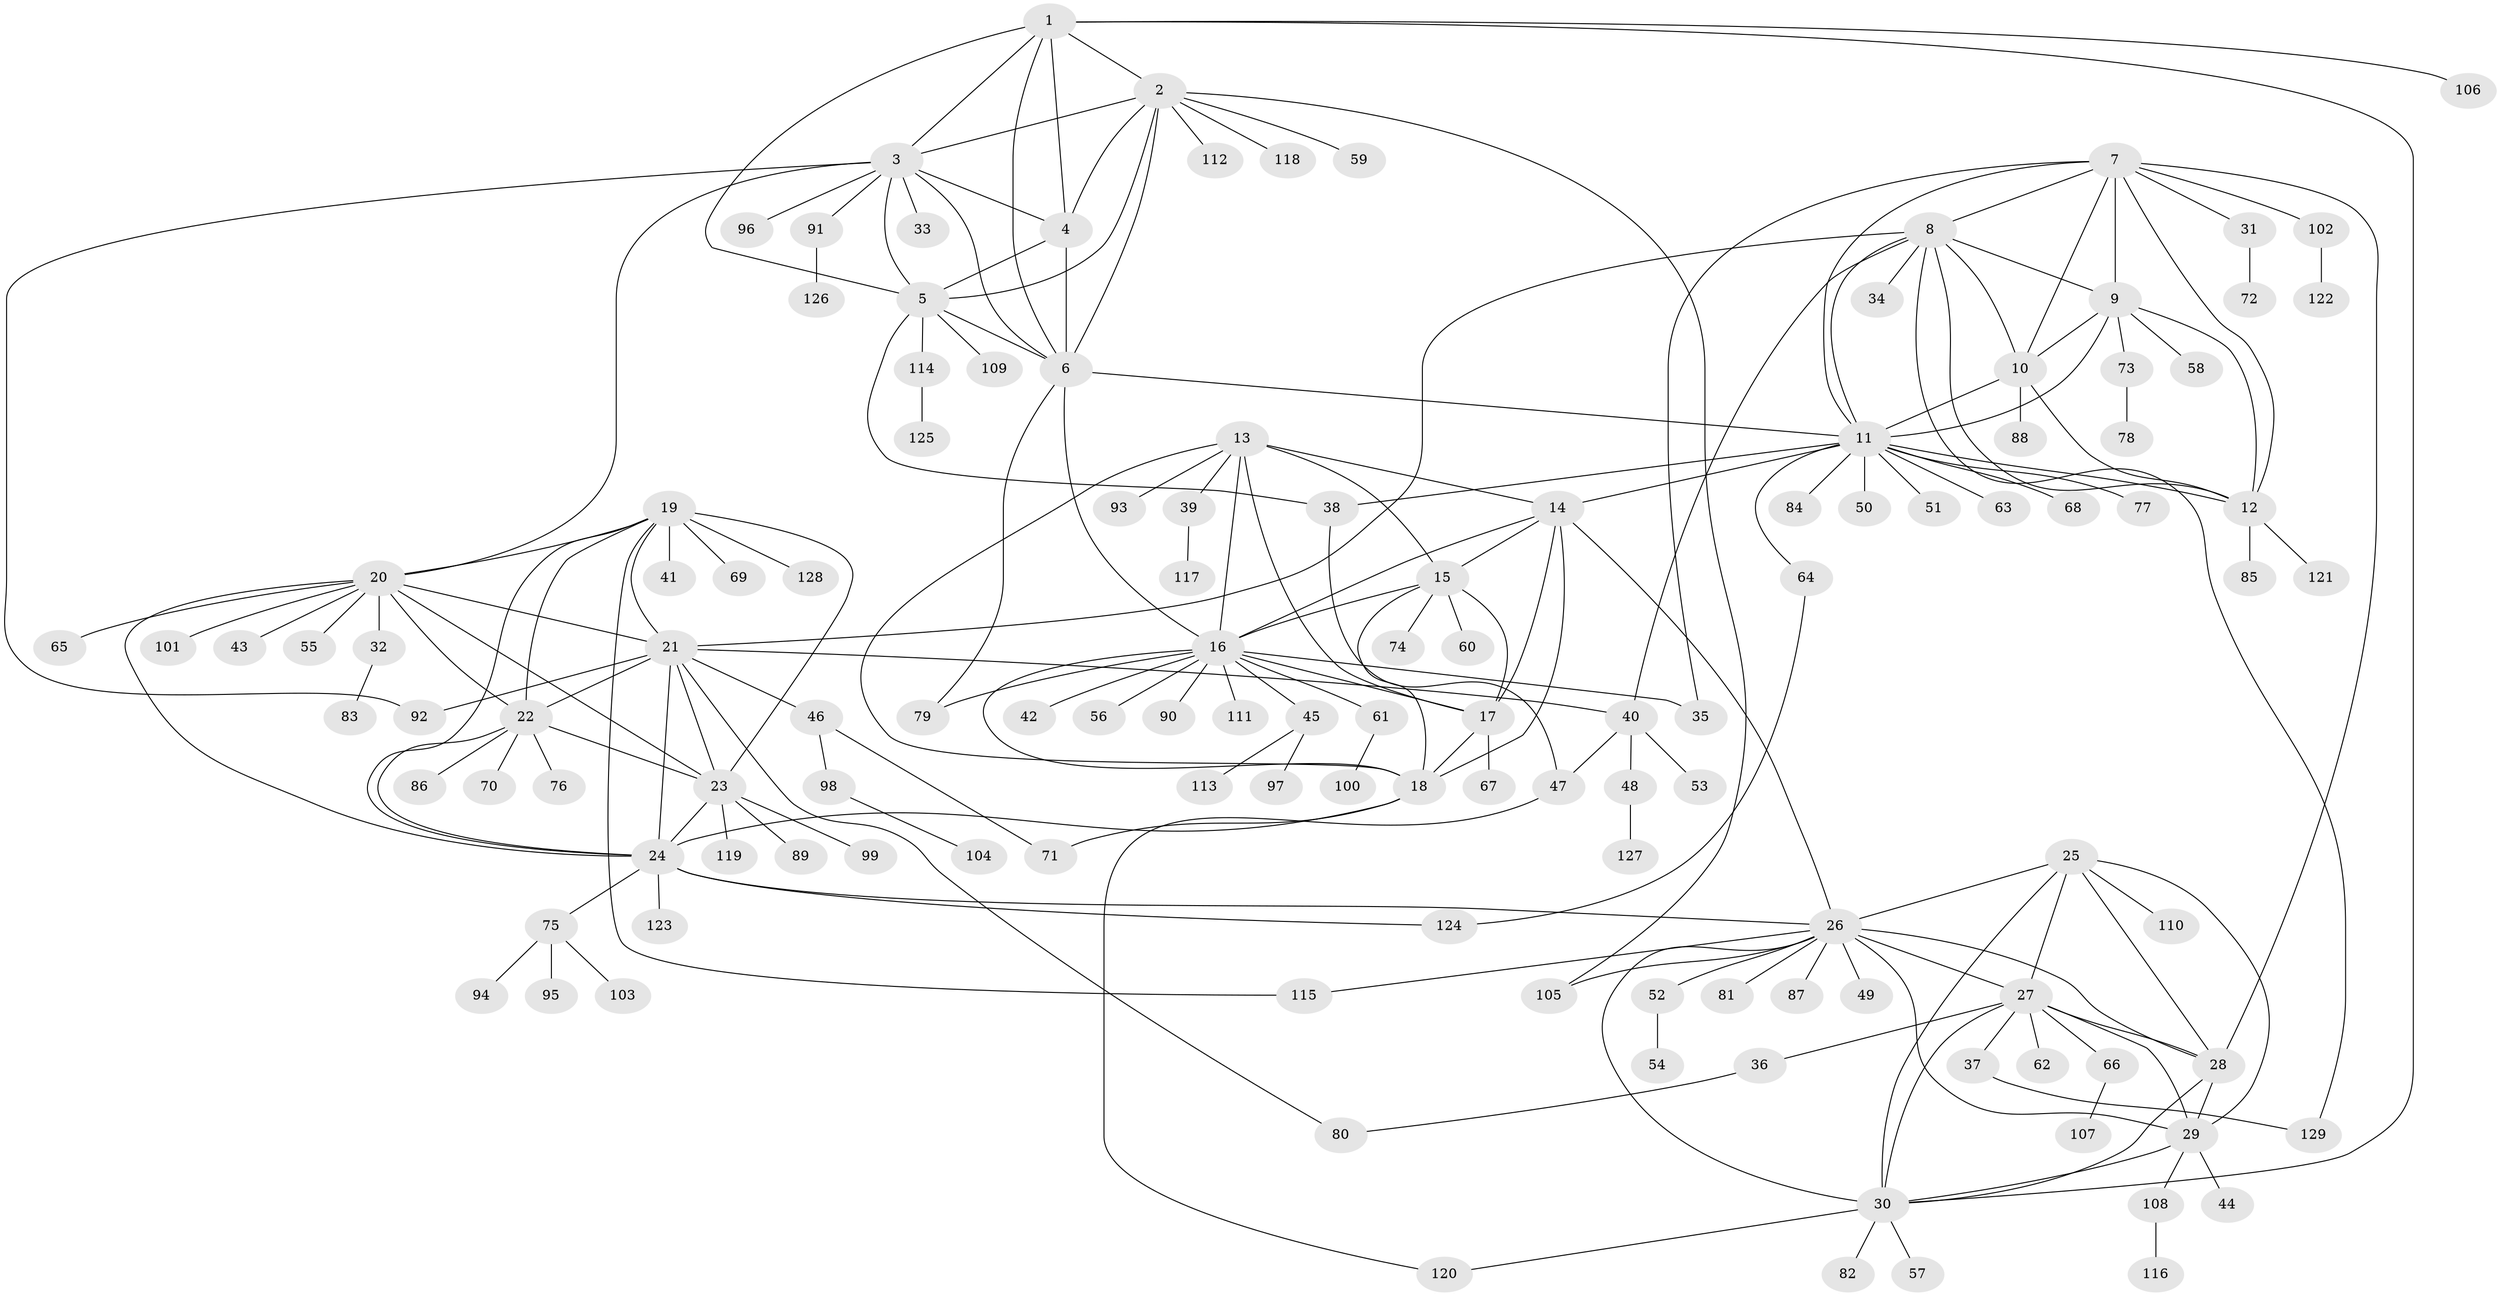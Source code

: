 // coarse degree distribution, {5: 0.09230769230769231, 4: 0.07692307692307693, 7: 0.03076923076923077, 8: 0.09230769230769231, 6: 0.09230769230769231, 9: 0.03076923076923077, 12: 0.015384615384615385, 11: 0.03076923076923077, 1: 0.35384615384615387, 2: 0.13846153846153847, 3: 0.046153846153846156}
// Generated by graph-tools (version 1.1) at 2025/52/03/04/25 22:52:24]
// undirected, 129 vertices, 197 edges
graph export_dot {
  node [color=gray90,style=filled];
  1;
  2;
  3;
  4;
  5;
  6;
  7;
  8;
  9;
  10;
  11;
  12;
  13;
  14;
  15;
  16;
  17;
  18;
  19;
  20;
  21;
  22;
  23;
  24;
  25;
  26;
  27;
  28;
  29;
  30;
  31;
  32;
  33;
  34;
  35;
  36;
  37;
  38;
  39;
  40;
  41;
  42;
  43;
  44;
  45;
  46;
  47;
  48;
  49;
  50;
  51;
  52;
  53;
  54;
  55;
  56;
  57;
  58;
  59;
  60;
  61;
  62;
  63;
  64;
  65;
  66;
  67;
  68;
  69;
  70;
  71;
  72;
  73;
  74;
  75;
  76;
  77;
  78;
  79;
  80;
  81;
  82;
  83;
  84;
  85;
  86;
  87;
  88;
  89;
  90;
  91;
  92;
  93;
  94;
  95;
  96;
  97;
  98;
  99;
  100;
  101;
  102;
  103;
  104;
  105;
  106;
  107;
  108;
  109;
  110;
  111;
  112;
  113;
  114;
  115;
  116;
  117;
  118;
  119;
  120;
  121;
  122;
  123;
  124;
  125;
  126;
  127;
  128;
  129;
  1 -- 2;
  1 -- 3;
  1 -- 4;
  1 -- 5;
  1 -- 6;
  1 -- 30;
  1 -- 106;
  2 -- 3;
  2 -- 4;
  2 -- 5;
  2 -- 6;
  2 -- 59;
  2 -- 105;
  2 -- 112;
  2 -- 118;
  3 -- 4;
  3 -- 5;
  3 -- 6;
  3 -- 20;
  3 -- 33;
  3 -- 91;
  3 -- 92;
  3 -- 96;
  4 -- 5;
  4 -- 6;
  5 -- 6;
  5 -- 38;
  5 -- 109;
  5 -- 114;
  6 -- 11;
  6 -- 16;
  6 -- 79;
  7 -- 8;
  7 -- 9;
  7 -- 10;
  7 -- 11;
  7 -- 12;
  7 -- 28;
  7 -- 31;
  7 -- 35;
  7 -- 102;
  8 -- 9;
  8 -- 10;
  8 -- 11;
  8 -- 12;
  8 -- 21;
  8 -- 34;
  8 -- 40;
  8 -- 129;
  9 -- 10;
  9 -- 11;
  9 -- 12;
  9 -- 58;
  9 -- 73;
  10 -- 11;
  10 -- 12;
  10 -- 88;
  11 -- 12;
  11 -- 14;
  11 -- 38;
  11 -- 50;
  11 -- 51;
  11 -- 63;
  11 -- 64;
  11 -- 68;
  11 -- 77;
  11 -- 84;
  12 -- 85;
  12 -- 121;
  13 -- 14;
  13 -- 15;
  13 -- 16;
  13 -- 17;
  13 -- 18;
  13 -- 39;
  13 -- 93;
  14 -- 15;
  14 -- 16;
  14 -- 17;
  14 -- 18;
  14 -- 26;
  15 -- 16;
  15 -- 17;
  15 -- 18;
  15 -- 60;
  15 -- 74;
  16 -- 17;
  16 -- 18;
  16 -- 35;
  16 -- 42;
  16 -- 45;
  16 -- 56;
  16 -- 61;
  16 -- 79;
  16 -- 90;
  16 -- 111;
  17 -- 18;
  17 -- 67;
  18 -- 24;
  18 -- 71;
  19 -- 20;
  19 -- 21;
  19 -- 22;
  19 -- 23;
  19 -- 24;
  19 -- 41;
  19 -- 69;
  19 -- 115;
  19 -- 128;
  20 -- 21;
  20 -- 22;
  20 -- 23;
  20 -- 24;
  20 -- 32;
  20 -- 43;
  20 -- 55;
  20 -- 65;
  20 -- 101;
  21 -- 22;
  21 -- 23;
  21 -- 24;
  21 -- 40;
  21 -- 46;
  21 -- 80;
  21 -- 92;
  22 -- 23;
  22 -- 24;
  22 -- 70;
  22 -- 76;
  22 -- 86;
  23 -- 24;
  23 -- 89;
  23 -- 99;
  23 -- 119;
  24 -- 26;
  24 -- 75;
  24 -- 123;
  24 -- 124;
  25 -- 26;
  25 -- 27;
  25 -- 28;
  25 -- 29;
  25 -- 30;
  25 -- 110;
  26 -- 27;
  26 -- 28;
  26 -- 29;
  26 -- 30;
  26 -- 49;
  26 -- 52;
  26 -- 81;
  26 -- 87;
  26 -- 105;
  26 -- 115;
  27 -- 28;
  27 -- 29;
  27 -- 30;
  27 -- 36;
  27 -- 37;
  27 -- 62;
  27 -- 66;
  28 -- 29;
  28 -- 30;
  29 -- 30;
  29 -- 44;
  29 -- 108;
  30 -- 57;
  30 -- 82;
  30 -- 120;
  31 -- 72;
  32 -- 83;
  36 -- 80;
  37 -- 129;
  38 -- 47;
  39 -- 117;
  40 -- 47;
  40 -- 48;
  40 -- 53;
  45 -- 97;
  45 -- 113;
  46 -- 71;
  46 -- 98;
  47 -- 120;
  48 -- 127;
  52 -- 54;
  61 -- 100;
  64 -- 124;
  66 -- 107;
  73 -- 78;
  75 -- 94;
  75 -- 95;
  75 -- 103;
  91 -- 126;
  98 -- 104;
  102 -- 122;
  108 -- 116;
  114 -- 125;
}
